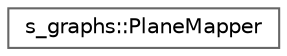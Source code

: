 digraph "Graphical Class Hierarchy"
{
 // LATEX_PDF_SIZE
  bgcolor="transparent";
  edge [fontname=Helvetica,fontsize=10,labelfontname=Helvetica,labelfontsize=10];
  node [fontname=Helvetica,fontsize=10,shape=box,height=0.2,width=0.4];
  rankdir="LR";
  Node0 [label="s_graphs::PlaneMapper",height=0.2,width=0.4,color="grey40", fillcolor="white", style="filled",URL="$classs__graphs_1_1PlaneMapper.html",tooltip=" "];
}
